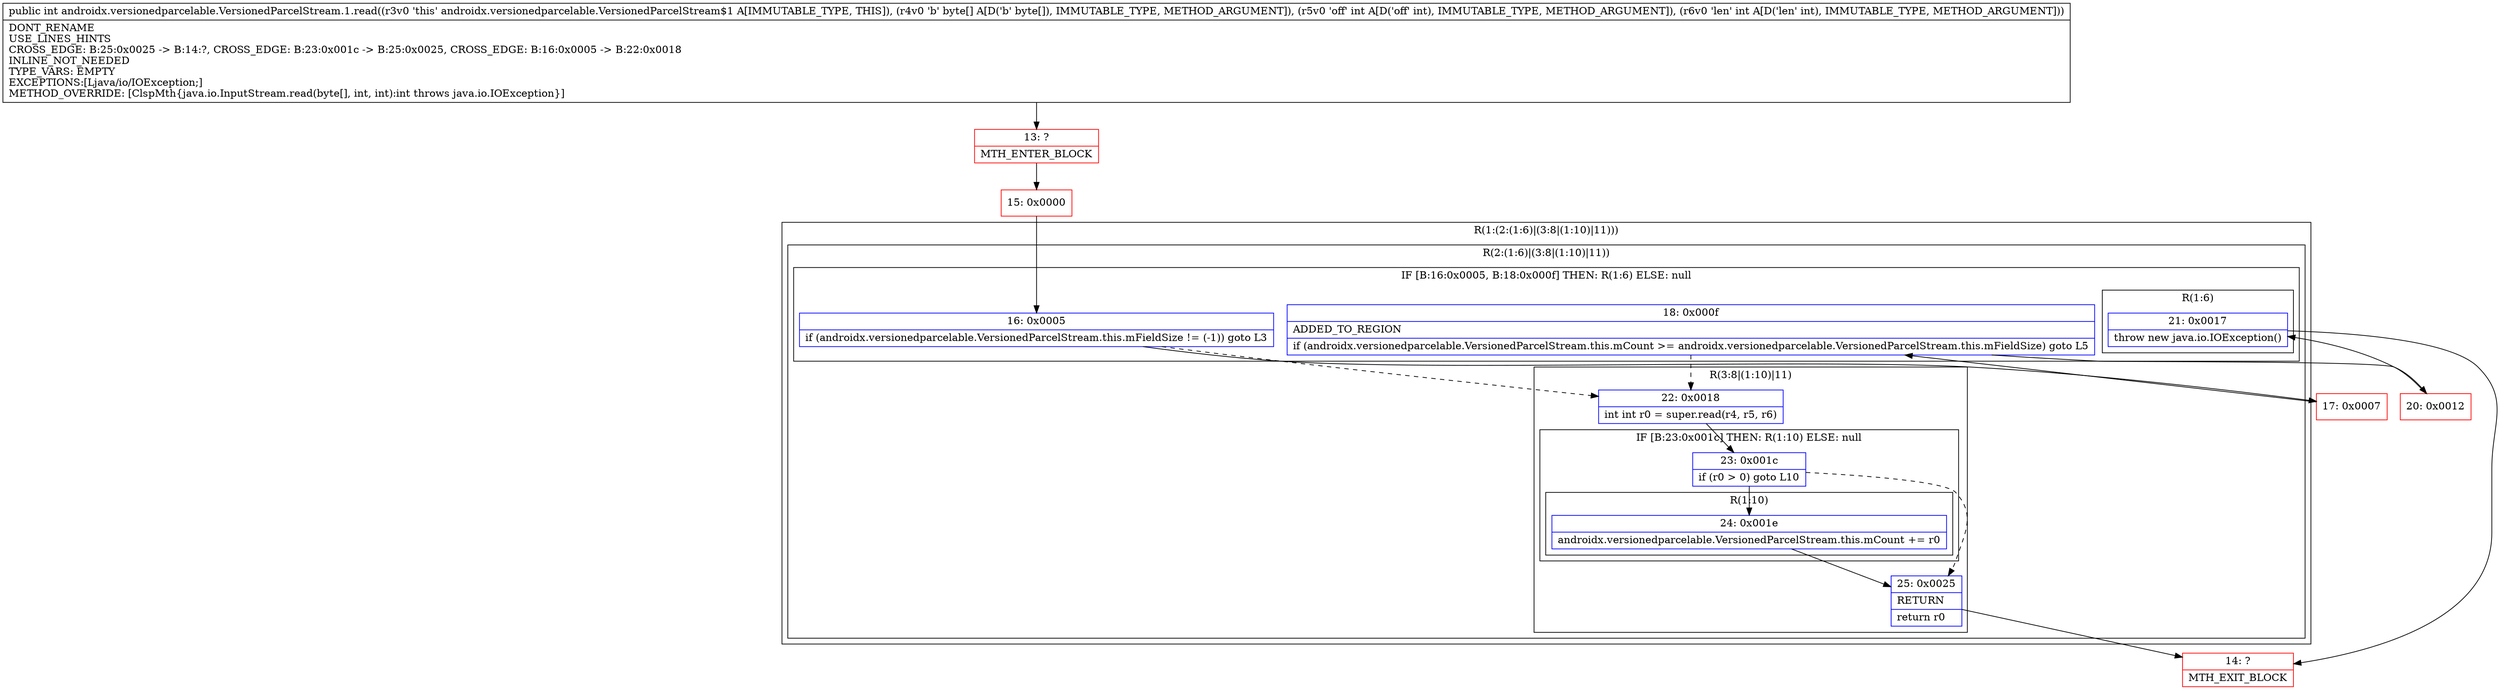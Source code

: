 digraph "CFG forandroidx.versionedparcelable.VersionedParcelStream.1.read([BII)I" {
subgraph cluster_Region_1850827795 {
label = "R(1:(2:(1:6)|(3:8|(1:10)|11)))";
node [shape=record,color=blue];
subgraph cluster_Region_100865286 {
label = "R(2:(1:6)|(3:8|(1:10)|11))";
node [shape=record,color=blue];
subgraph cluster_IfRegion_939901773 {
label = "IF [B:16:0x0005, B:18:0x000f] THEN: R(1:6) ELSE: null";
node [shape=record,color=blue];
Node_16 [shape=record,label="{16\:\ 0x0005|if (androidx.versionedparcelable.VersionedParcelStream.this.mFieldSize != (\-1)) goto L3\l}"];
Node_18 [shape=record,label="{18\:\ 0x000f|ADDED_TO_REGION\l|if (androidx.versionedparcelable.VersionedParcelStream.this.mCount \>= androidx.versionedparcelable.VersionedParcelStream.this.mFieldSize) goto L5\l}"];
subgraph cluster_Region_396818743 {
label = "R(1:6)";
node [shape=record,color=blue];
Node_21 [shape=record,label="{21\:\ 0x0017|throw new java.io.IOException()\l}"];
}
}
subgraph cluster_Region_4651793 {
label = "R(3:8|(1:10)|11)";
node [shape=record,color=blue];
Node_22 [shape=record,label="{22\:\ 0x0018|int int r0 = super.read(r4, r5, r6)\l}"];
subgraph cluster_IfRegion_555524228 {
label = "IF [B:23:0x001c] THEN: R(1:10) ELSE: null";
node [shape=record,color=blue];
Node_23 [shape=record,label="{23\:\ 0x001c|if (r0 \> 0) goto L10\l}"];
subgraph cluster_Region_1885872935 {
label = "R(1:10)";
node [shape=record,color=blue];
Node_24 [shape=record,label="{24\:\ 0x001e|androidx.versionedparcelable.VersionedParcelStream.this.mCount += r0\l}"];
}
}
Node_25 [shape=record,label="{25\:\ 0x0025|RETURN\l|return r0\l}"];
}
}
}
Node_13 [shape=record,color=red,label="{13\:\ ?|MTH_ENTER_BLOCK\l}"];
Node_15 [shape=record,color=red,label="{15\:\ 0x0000}"];
Node_17 [shape=record,color=red,label="{17\:\ 0x0007}"];
Node_20 [shape=record,color=red,label="{20\:\ 0x0012}"];
Node_14 [shape=record,color=red,label="{14\:\ ?|MTH_EXIT_BLOCK\l}"];
MethodNode[shape=record,label="{public int androidx.versionedparcelable.VersionedParcelStream.1.read((r3v0 'this' androidx.versionedparcelable.VersionedParcelStream$1 A[IMMUTABLE_TYPE, THIS]), (r4v0 'b' byte[] A[D('b' byte[]), IMMUTABLE_TYPE, METHOD_ARGUMENT]), (r5v0 'off' int A[D('off' int), IMMUTABLE_TYPE, METHOD_ARGUMENT]), (r6v0 'len' int A[D('len' int), IMMUTABLE_TYPE, METHOD_ARGUMENT]))  | DONT_RENAME\lUSE_LINES_HINTS\lCROSS_EDGE: B:25:0x0025 \-\> B:14:?, CROSS_EDGE: B:23:0x001c \-\> B:25:0x0025, CROSS_EDGE: B:16:0x0005 \-\> B:22:0x0018\lINLINE_NOT_NEEDED\lTYPE_VARS: EMPTY\lEXCEPTIONS:[Ljava\/io\/IOException;]\lMETHOD_OVERRIDE: [ClspMth\{java.io.InputStream.read(byte[], int, int):int throws java.io.IOException\}]\l}"];
MethodNode -> Node_13;Node_16 -> Node_17;
Node_16 -> Node_22[style=dashed];
Node_18 -> Node_20;
Node_18 -> Node_22[style=dashed];
Node_21 -> Node_14;
Node_22 -> Node_23;
Node_23 -> Node_24;
Node_23 -> Node_25[style=dashed];
Node_24 -> Node_25;
Node_25 -> Node_14;
Node_13 -> Node_15;
Node_15 -> Node_16;
Node_17 -> Node_18;
Node_20 -> Node_21;
}

